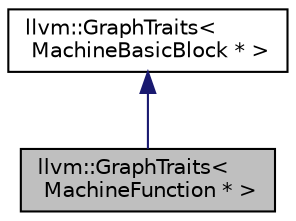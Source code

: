 digraph "llvm::GraphTraits&lt; MachineFunction * &gt;"
{
 // LATEX_PDF_SIZE
  bgcolor="transparent";
  edge [fontname="Helvetica",fontsize="10",labelfontname="Helvetica",labelfontsize="10"];
  node [fontname="Helvetica",fontsize="10",shape=record];
  Node1 [label="llvm::GraphTraits\<\l MachineFunction * \>",height=0.2,width=0.4,color="black", fillcolor="grey75", style="filled", fontcolor="black",tooltip=" "];
  Node2 -> Node1 [dir="back",color="midnightblue",fontsize="10",style="solid",fontname="Helvetica"];
  Node2 [label="llvm::GraphTraits\<\l MachineBasicBlock * \>",height=0.2,width=0.4,color="black",URL="$structllvm_1_1GraphTraits_3_01MachineBasicBlock_01_5_01_4.html",tooltip=" "];
}
